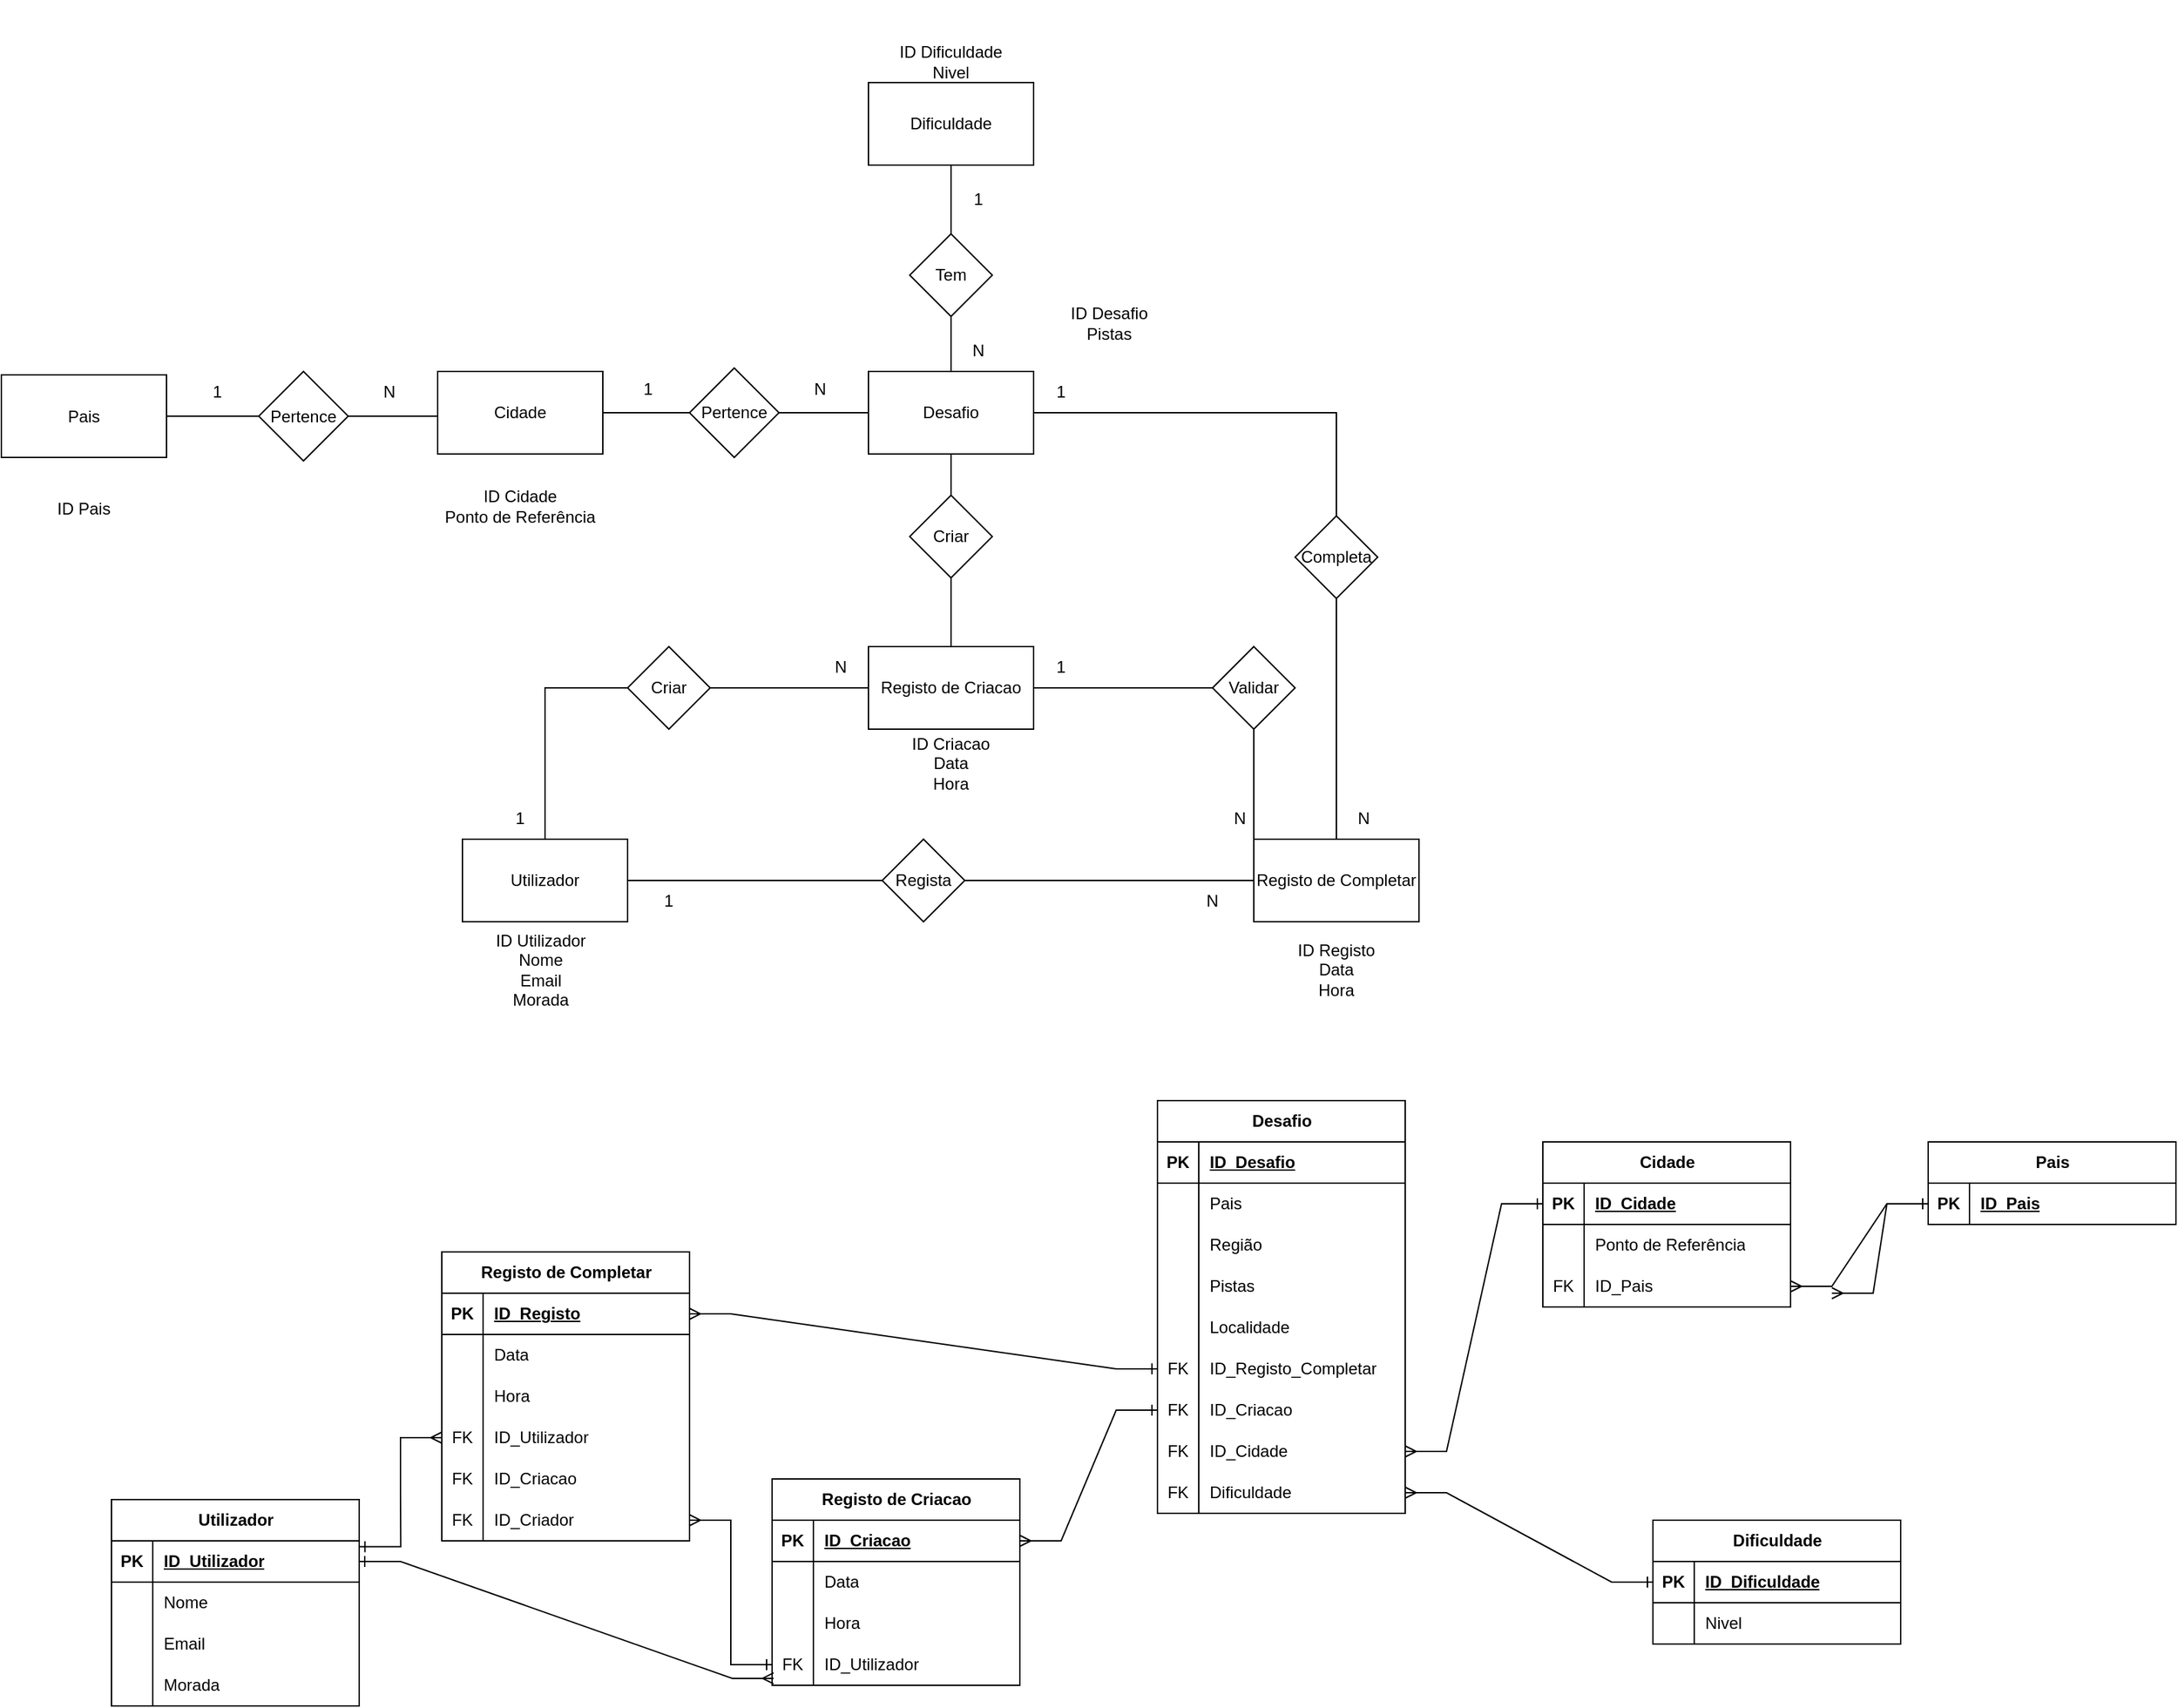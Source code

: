 <mxfile version="22.1.3" type="github">
  <diagram name="Página-1" id="L5ZO46KHVrm3tSjgSktz">
    <mxGraphModel dx="3088" dy="1951" grid="1" gridSize="10" guides="1" tooltips="1" connect="1" arrows="1" fold="1" page="1" pageScale="1" pageWidth="827" pageHeight="1169" math="0" shadow="0">
      <root>
        <mxCell id="0" />
        <mxCell id="1" parent="0" />
        <mxCell id="HCRtUqWp44zBIRTlCTxs-1" value="Registo de Completar" style="rounded=0;whiteSpace=wrap;html=1;" parent="1" vertex="1">
          <mxGeometry x="60" y="420" width="120" height="60" as="geometry" />
        </mxCell>
        <mxCell id="HCRtUqWp44zBIRTlCTxs-2" value="Utilizador" style="rounded=0;whiteSpace=wrap;html=1;" parent="1" vertex="1">
          <mxGeometry x="-515" y="420" width="120" height="60" as="geometry" />
        </mxCell>
        <mxCell id="HCRtUqWp44zBIRTlCTxs-3" value="Dificuldade" style="rounded=0;whiteSpace=wrap;html=1;" parent="1" vertex="1">
          <mxGeometry x="-220" y="-130" width="120" height="60" as="geometry" />
        </mxCell>
        <mxCell id="HCRtUqWp44zBIRTlCTxs-5" value="Desafio" style="rounded=0;whiteSpace=wrap;html=1;" parent="1" vertex="1">
          <mxGeometry x="-220" y="80" width="120" height="60" as="geometry" />
        </mxCell>
        <mxCell id="HCRtUqWp44zBIRTlCTxs-14" value="" style="endArrow=none;html=1;rounded=0;exitX=1;exitY=0.5;exitDx=0;exitDy=0;entryX=0;entryY=0.5;entryDx=0;entryDy=0;" parent="1" source="HCRtUqWp44zBIRTlCTxs-21" target="HCRtUqWp44zBIRTlCTxs-1" edge="1">
          <mxGeometry width="50" height="50" relative="1" as="geometry">
            <mxPoint x="-128.787" y="308.787" as="sourcePoint" />
            <mxPoint x="220" y="400" as="targetPoint" />
          </mxGeometry>
        </mxCell>
        <mxCell id="HCRtUqWp44zBIRTlCTxs-15" value="" style="endArrow=none;html=1;rounded=0;entryX=1;entryY=0.5;entryDx=0;entryDy=0;exitX=0;exitY=0.5;exitDx=0;exitDy=0;" parent="1" source="HCRtUqWp44zBIRTlCTxs-21" target="HCRtUqWp44zBIRTlCTxs-2" edge="1">
          <mxGeometry width="50" height="50" relative="1" as="geometry">
            <mxPoint x="-190" y="310" as="sourcePoint" />
            <mxPoint x="220" y="400" as="targetPoint" />
          </mxGeometry>
        </mxCell>
        <mxCell id="HCRtUqWp44zBIRTlCTxs-21" value="Regista" style="rhombus;whiteSpace=wrap;html=1;" parent="1" vertex="1">
          <mxGeometry x="-210" y="420" width="60" height="60" as="geometry" />
        </mxCell>
        <mxCell id="HCRtUqWp44zBIRTlCTxs-23" value="" style="endArrow=none;html=1;rounded=0;exitX=0.5;exitY=0;exitDx=0;exitDy=0;" parent="1" source="HCRtUqWp44zBIRTlCTxs-1" target="HCRtUqWp44zBIRTlCTxs-24" edge="1">
          <mxGeometry width="50" height="50" relative="1" as="geometry">
            <mxPoint x="-20" y="270" as="sourcePoint" />
            <mxPoint y="230" as="targetPoint" />
          </mxGeometry>
        </mxCell>
        <mxCell id="HCRtUqWp44zBIRTlCTxs-24" value="Completa" style="rhombus;whiteSpace=wrap;html=1;" parent="1" vertex="1">
          <mxGeometry x="90" y="185" width="60" height="60" as="geometry" />
        </mxCell>
        <mxCell id="HCRtUqWp44zBIRTlCTxs-25" value="" style="endArrow=none;html=1;rounded=0;entryX=0.5;entryY=0;entryDx=0;entryDy=0;exitX=1;exitY=0.5;exitDx=0;exitDy=0;" parent="1" source="HCRtUqWp44zBIRTlCTxs-5" target="HCRtUqWp44zBIRTlCTxs-24" edge="1">
          <mxGeometry width="50" height="50" relative="1" as="geometry">
            <mxPoint x="-170" y="450" as="sourcePoint" />
            <mxPoint x="-120" y="400" as="targetPoint" />
            <Array as="points">
              <mxPoint x="40" y="110" />
              <mxPoint x="120" y="110" />
              <mxPoint x="120" y="140" />
            </Array>
          </mxGeometry>
        </mxCell>
        <mxCell id="HCRtUqWp44zBIRTlCTxs-29" value="Tem" style="rhombus;whiteSpace=wrap;html=1;" parent="1" vertex="1">
          <mxGeometry x="-190" y="-20" width="60" height="60" as="geometry" />
        </mxCell>
        <mxCell id="HCRtUqWp44zBIRTlCTxs-30" value="" style="endArrow=none;html=1;rounded=0;exitX=0.5;exitY=1;exitDx=0;exitDy=0;entryX=0.5;entryY=0;entryDx=0;entryDy=0;" parent="1" source="HCRtUqWp44zBIRTlCTxs-3" target="HCRtUqWp44zBIRTlCTxs-29" edge="1">
          <mxGeometry width="50" height="50" relative="1" as="geometry">
            <mxPoint x="-170" y="200" as="sourcePoint" />
            <mxPoint x="-120" y="150" as="targetPoint" />
          </mxGeometry>
        </mxCell>
        <mxCell id="HCRtUqWp44zBIRTlCTxs-31" value="" style="endArrow=none;html=1;rounded=0;exitX=0.5;exitY=1;exitDx=0;exitDy=0;entryX=0.5;entryY=0;entryDx=0;entryDy=0;" parent="1" source="HCRtUqWp44zBIRTlCTxs-29" target="HCRtUqWp44zBIRTlCTxs-5" edge="1">
          <mxGeometry width="50" height="50" relative="1" as="geometry">
            <mxPoint x="-170" y="200" as="sourcePoint" />
            <mxPoint x="-120" y="150" as="targetPoint" />
          </mxGeometry>
        </mxCell>
        <mxCell id="HCRtUqWp44zBIRTlCTxs-34" value="N" style="text;html=1;strokeColor=none;fillColor=none;align=center;verticalAlign=middle;whiteSpace=wrap;rounded=0;" parent="1" vertex="1">
          <mxGeometry y="450" width="60" height="30" as="geometry" />
        </mxCell>
        <mxCell id="HCRtUqWp44zBIRTlCTxs-38" value="1" style="text;html=1;strokeColor=none;fillColor=none;align=center;verticalAlign=middle;whiteSpace=wrap;rounded=0;" parent="1" vertex="1">
          <mxGeometry x="-395" y="450" width="60" height="30" as="geometry" />
        </mxCell>
        <mxCell id="HCRtUqWp44zBIRTlCTxs-41" value="N" style="text;html=1;strokeColor=none;fillColor=none;align=center;verticalAlign=middle;whiteSpace=wrap;rounded=0;" parent="1" vertex="1">
          <mxGeometry x="-170" y="50" width="60" height="30" as="geometry" />
        </mxCell>
        <mxCell id="HCRtUqWp44zBIRTlCTxs-43" value="1" style="text;html=1;strokeColor=none;fillColor=none;align=center;verticalAlign=middle;whiteSpace=wrap;rounded=0;" parent="1" vertex="1">
          <mxGeometry x="-170" y="-60" width="60" height="30" as="geometry" />
        </mxCell>
        <mxCell id="HCRtUqWp44zBIRTlCTxs-44" value="ID Utilizador&lt;br&gt;Nome&lt;br&gt;Email&lt;br&gt;Morada&lt;br&gt;" style="text;html=1;strokeColor=none;fillColor=none;align=center;verticalAlign=middle;whiteSpace=wrap;rounded=0;" parent="1" vertex="1">
          <mxGeometry x="-503" y="475.5" width="90" height="79" as="geometry" />
        </mxCell>
        <mxCell id="HCRtUqWp44zBIRTlCTxs-46" value="ID Registo&lt;br&gt;Data&lt;br&gt;Hora" style="text;html=1;strokeColor=none;fillColor=none;align=center;verticalAlign=middle;whiteSpace=wrap;rounded=0;" parent="1" vertex="1">
          <mxGeometry x="65" y="480" width="110" height="70" as="geometry" />
        </mxCell>
        <mxCell id="HCRtUqWp44zBIRTlCTxs-47" value="ID Desafio&lt;br&gt;Pistas" style="text;html=1;strokeColor=none;fillColor=none;align=center;verticalAlign=middle;whiteSpace=wrap;rounded=0;" parent="1" vertex="1">
          <mxGeometry x="-100" y="10" width="110" height="70" as="geometry" />
        </mxCell>
        <mxCell id="HCRtUqWp44zBIRTlCTxs-48" value="ID Dificuldade&lt;br&gt;Nivel" style="text;html=1;strokeColor=none;fillColor=none;align=center;verticalAlign=middle;whiteSpace=wrap;rounded=0;" parent="1" vertex="1">
          <mxGeometry x="-220" y="-190" width="120" height="90" as="geometry" />
        </mxCell>
        <mxCell id="HCRtUqWp44zBIRTlCTxs-140" value="Registo de Completar" style="shape=table;startSize=30;container=1;collapsible=1;childLayout=tableLayout;fixedRows=1;rowLines=0;fontStyle=1;align=center;resizeLast=1;html=1;" parent="1" vertex="1">
          <mxGeometry x="-530" y="720" width="180" height="210" as="geometry" />
        </mxCell>
        <mxCell id="HCRtUqWp44zBIRTlCTxs-141" value="" style="shape=tableRow;horizontal=0;startSize=0;swimlaneHead=0;swimlaneBody=0;fillColor=none;collapsible=0;dropTarget=0;points=[[0,0.5],[1,0.5]];portConstraint=eastwest;top=0;left=0;right=0;bottom=1;" parent="HCRtUqWp44zBIRTlCTxs-140" vertex="1">
          <mxGeometry y="30" width="180" height="30" as="geometry" />
        </mxCell>
        <mxCell id="HCRtUqWp44zBIRTlCTxs-142" value="PK" style="shape=partialRectangle;connectable=0;fillColor=none;top=0;left=0;bottom=0;right=0;fontStyle=1;overflow=hidden;whiteSpace=wrap;html=1;" parent="HCRtUqWp44zBIRTlCTxs-141" vertex="1">
          <mxGeometry width="30" height="30" as="geometry">
            <mxRectangle width="30" height="30" as="alternateBounds" />
          </mxGeometry>
        </mxCell>
        <mxCell id="HCRtUqWp44zBIRTlCTxs-143" value="ID_Registo" style="shape=partialRectangle;connectable=0;fillColor=none;top=0;left=0;bottom=0;right=0;align=left;spacingLeft=6;fontStyle=5;overflow=hidden;whiteSpace=wrap;html=1;" parent="HCRtUqWp44zBIRTlCTxs-141" vertex="1">
          <mxGeometry x="30" width="150" height="30" as="geometry">
            <mxRectangle width="150" height="30" as="alternateBounds" />
          </mxGeometry>
        </mxCell>
        <mxCell id="HCRtUqWp44zBIRTlCTxs-144" value="" style="shape=tableRow;horizontal=0;startSize=0;swimlaneHead=0;swimlaneBody=0;fillColor=none;collapsible=0;dropTarget=0;points=[[0,0.5],[1,0.5]];portConstraint=eastwest;top=0;left=0;right=0;bottom=0;" parent="HCRtUqWp44zBIRTlCTxs-140" vertex="1">
          <mxGeometry y="60" width="180" height="30" as="geometry" />
        </mxCell>
        <mxCell id="HCRtUqWp44zBIRTlCTxs-145" value="" style="shape=partialRectangle;connectable=0;fillColor=none;top=0;left=0;bottom=0;right=0;editable=1;overflow=hidden;whiteSpace=wrap;html=1;" parent="HCRtUqWp44zBIRTlCTxs-144" vertex="1">
          <mxGeometry width="30" height="30" as="geometry">
            <mxRectangle width="30" height="30" as="alternateBounds" />
          </mxGeometry>
        </mxCell>
        <mxCell id="HCRtUqWp44zBIRTlCTxs-146" value="Data" style="shape=partialRectangle;connectable=0;fillColor=none;top=0;left=0;bottom=0;right=0;align=left;spacingLeft=6;overflow=hidden;whiteSpace=wrap;html=1;" parent="HCRtUqWp44zBIRTlCTxs-144" vertex="1">
          <mxGeometry x="30" width="150" height="30" as="geometry">
            <mxRectangle width="150" height="30" as="alternateBounds" />
          </mxGeometry>
        </mxCell>
        <mxCell id="HCRtUqWp44zBIRTlCTxs-147" value="" style="shape=tableRow;horizontal=0;startSize=0;swimlaneHead=0;swimlaneBody=0;fillColor=none;collapsible=0;dropTarget=0;points=[[0,0.5],[1,0.5]];portConstraint=eastwest;top=0;left=0;right=0;bottom=0;" parent="HCRtUqWp44zBIRTlCTxs-140" vertex="1">
          <mxGeometry y="90" width="180" height="30" as="geometry" />
        </mxCell>
        <mxCell id="HCRtUqWp44zBIRTlCTxs-148" value="" style="shape=partialRectangle;connectable=0;fillColor=none;top=0;left=0;bottom=0;right=0;editable=1;overflow=hidden;whiteSpace=wrap;html=1;" parent="HCRtUqWp44zBIRTlCTxs-147" vertex="1">
          <mxGeometry width="30" height="30" as="geometry">
            <mxRectangle width="30" height="30" as="alternateBounds" />
          </mxGeometry>
        </mxCell>
        <mxCell id="HCRtUqWp44zBIRTlCTxs-149" value="Hora" style="shape=partialRectangle;connectable=0;fillColor=none;top=0;left=0;bottom=0;right=0;align=left;spacingLeft=6;overflow=hidden;whiteSpace=wrap;html=1;" parent="HCRtUqWp44zBIRTlCTxs-147" vertex="1">
          <mxGeometry x="30" width="150" height="30" as="geometry">
            <mxRectangle width="150" height="30" as="alternateBounds" />
          </mxGeometry>
        </mxCell>
        <mxCell id="HCRtUqWp44zBIRTlCTxs-150" value="" style="shape=tableRow;horizontal=0;startSize=0;swimlaneHead=0;swimlaneBody=0;fillColor=none;collapsible=0;dropTarget=0;points=[[0,0.5],[1,0.5]];portConstraint=eastwest;top=0;left=0;right=0;bottom=0;" parent="HCRtUqWp44zBIRTlCTxs-140" vertex="1">
          <mxGeometry y="120" width="180" height="30" as="geometry" />
        </mxCell>
        <mxCell id="HCRtUqWp44zBIRTlCTxs-151" value="FK" style="shape=partialRectangle;connectable=0;fillColor=none;top=0;left=0;bottom=0;right=0;editable=1;overflow=hidden;whiteSpace=wrap;html=1;" parent="HCRtUqWp44zBIRTlCTxs-150" vertex="1">
          <mxGeometry width="30" height="30" as="geometry">
            <mxRectangle width="30" height="30" as="alternateBounds" />
          </mxGeometry>
        </mxCell>
        <mxCell id="HCRtUqWp44zBIRTlCTxs-152" value="ID_Utilizador" style="shape=partialRectangle;connectable=0;fillColor=none;top=0;left=0;bottom=0;right=0;align=left;spacingLeft=6;overflow=hidden;whiteSpace=wrap;html=1;" parent="HCRtUqWp44zBIRTlCTxs-150" vertex="1">
          <mxGeometry x="30" width="150" height="30" as="geometry">
            <mxRectangle width="150" height="30" as="alternateBounds" />
          </mxGeometry>
        </mxCell>
        <mxCell id="HCRtUqWp44zBIRTlCTxs-153" style="shape=tableRow;horizontal=0;startSize=0;swimlaneHead=0;swimlaneBody=0;fillColor=none;collapsible=0;dropTarget=0;points=[[0,0.5],[1,0.5]];portConstraint=eastwest;top=0;left=0;right=0;bottom=0;" parent="HCRtUqWp44zBIRTlCTxs-140" vertex="1">
          <mxGeometry y="150" width="180" height="30" as="geometry" />
        </mxCell>
        <mxCell id="HCRtUqWp44zBIRTlCTxs-154" value="FK" style="shape=partialRectangle;connectable=0;fillColor=none;top=0;left=0;bottom=0;right=0;editable=1;overflow=hidden;whiteSpace=wrap;html=1;" parent="HCRtUqWp44zBIRTlCTxs-153" vertex="1">
          <mxGeometry width="30" height="30" as="geometry">
            <mxRectangle width="30" height="30" as="alternateBounds" />
          </mxGeometry>
        </mxCell>
        <mxCell id="HCRtUqWp44zBIRTlCTxs-155" value="ID_Criacao" style="shape=partialRectangle;connectable=0;fillColor=none;top=0;left=0;bottom=0;right=0;align=left;spacingLeft=6;overflow=hidden;whiteSpace=wrap;html=1;" parent="HCRtUqWp44zBIRTlCTxs-153" vertex="1">
          <mxGeometry x="30" width="150" height="30" as="geometry">
            <mxRectangle width="150" height="30" as="alternateBounds" />
          </mxGeometry>
        </mxCell>
        <mxCell id="HCRtUqWp44zBIRTlCTxs-220" style="shape=tableRow;horizontal=0;startSize=0;swimlaneHead=0;swimlaneBody=0;fillColor=none;collapsible=0;dropTarget=0;points=[[0,0.5],[1,0.5]];portConstraint=eastwest;top=0;left=0;right=0;bottom=0;" parent="HCRtUqWp44zBIRTlCTxs-140" vertex="1">
          <mxGeometry y="180" width="180" height="30" as="geometry" />
        </mxCell>
        <mxCell id="HCRtUqWp44zBIRTlCTxs-221" value="FK" style="shape=partialRectangle;connectable=0;fillColor=none;top=0;left=0;bottom=0;right=0;editable=1;overflow=hidden;whiteSpace=wrap;html=1;" parent="HCRtUqWp44zBIRTlCTxs-220" vertex="1">
          <mxGeometry width="30" height="30" as="geometry">
            <mxRectangle width="30" height="30" as="alternateBounds" />
          </mxGeometry>
        </mxCell>
        <mxCell id="HCRtUqWp44zBIRTlCTxs-222" value="ID_Criador" style="shape=partialRectangle;connectable=0;fillColor=none;top=0;left=0;bottom=0;right=0;align=left;spacingLeft=6;overflow=hidden;whiteSpace=wrap;html=1;" parent="HCRtUqWp44zBIRTlCTxs-220" vertex="1">
          <mxGeometry x="30" width="150" height="30" as="geometry">
            <mxRectangle width="150" height="30" as="alternateBounds" />
          </mxGeometry>
        </mxCell>
        <mxCell id="HCRtUqWp44zBIRTlCTxs-156" value="Dificuldade" style="shape=table;startSize=30;container=1;collapsible=1;childLayout=tableLayout;fixedRows=1;rowLines=0;fontStyle=1;align=center;resizeLast=1;html=1;" parent="1" vertex="1">
          <mxGeometry x="350" y="915" width="180" height="90" as="geometry" />
        </mxCell>
        <mxCell id="HCRtUqWp44zBIRTlCTxs-157" value="" style="shape=tableRow;horizontal=0;startSize=0;swimlaneHead=0;swimlaneBody=0;fillColor=none;collapsible=0;dropTarget=0;points=[[0,0.5],[1,0.5]];portConstraint=eastwest;top=0;left=0;right=0;bottom=1;" parent="HCRtUqWp44zBIRTlCTxs-156" vertex="1">
          <mxGeometry y="30" width="180" height="30" as="geometry" />
        </mxCell>
        <mxCell id="HCRtUqWp44zBIRTlCTxs-158" value="PK" style="shape=partialRectangle;connectable=0;fillColor=none;top=0;left=0;bottom=0;right=0;fontStyle=1;overflow=hidden;whiteSpace=wrap;html=1;" parent="HCRtUqWp44zBIRTlCTxs-157" vertex="1">
          <mxGeometry width="30" height="30" as="geometry">
            <mxRectangle width="30" height="30" as="alternateBounds" />
          </mxGeometry>
        </mxCell>
        <mxCell id="HCRtUqWp44zBIRTlCTxs-159" value="ID_Dificuldade" style="shape=partialRectangle;connectable=0;fillColor=none;top=0;left=0;bottom=0;right=0;align=left;spacingLeft=6;fontStyle=5;overflow=hidden;whiteSpace=wrap;html=1;" parent="HCRtUqWp44zBIRTlCTxs-157" vertex="1">
          <mxGeometry x="30" width="150" height="30" as="geometry">
            <mxRectangle width="150" height="30" as="alternateBounds" />
          </mxGeometry>
        </mxCell>
        <mxCell id="HCRtUqWp44zBIRTlCTxs-160" value="" style="shape=tableRow;horizontal=0;startSize=0;swimlaneHead=0;swimlaneBody=0;fillColor=none;collapsible=0;dropTarget=0;points=[[0,0.5],[1,0.5]];portConstraint=eastwest;top=0;left=0;right=0;bottom=0;" parent="HCRtUqWp44zBIRTlCTxs-156" vertex="1">
          <mxGeometry y="60" width="180" height="30" as="geometry" />
        </mxCell>
        <mxCell id="HCRtUqWp44zBIRTlCTxs-161" value="" style="shape=partialRectangle;connectable=0;fillColor=none;top=0;left=0;bottom=0;right=0;editable=1;overflow=hidden;whiteSpace=wrap;html=1;" parent="HCRtUqWp44zBIRTlCTxs-160" vertex="1">
          <mxGeometry width="30" height="30" as="geometry">
            <mxRectangle width="30" height="30" as="alternateBounds" />
          </mxGeometry>
        </mxCell>
        <mxCell id="HCRtUqWp44zBIRTlCTxs-162" value="Nivel" style="shape=partialRectangle;connectable=0;fillColor=none;top=0;left=0;bottom=0;right=0;align=left;spacingLeft=6;overflow=hidden;whiteSpace=wrap;html=1;" parent="HCRtUqWp44zBIRTlCTxs-160" vertex="1">
          <mxGeometry x="30" width="150" height="30" as="geometry">
            <mxRectangle width="150" height="30" as="alternateBounds" />
          </mxGeometry>
        </mxCell>
        <mxCell id="HCRtUqWp44zBIRTlCTxs-163" value="Utilizador" style="shape=table;startSize=30;container=1;collapsible=1;childLayout=tableLayout;fixedRows=1;rowLines=0;fontStyle=1;align=center;resizeLast=1;html=1;" parent="1" vertex="1">
          <mxGeometry x="-770" y="900" width="180" height="150" as="geometry" />
        </mxCell>
        <mxCell id="HCRtUqWp44zBIRTlCTxs-164" value="" style="shape=tableRow;horizontal=0;startSize=0;swimlaneHead=0;swimlaneBody=0;fillColor=none;collapsible=0;dropTarget=0;points=[[0,0.5],[1,0.5]];portConstraint=eastwest;top=0;left=0;right=0;bottom=1;" parent="HCRtUqWp44zBIRTlCTxs-163" vertex="1">
          <mxGeometry y="30" width="180" height="30" as="geometry" />
        </mxCell>
        <mxCell id="HCRtUqWp44zBIRTlCTxs-165" value="PK" style="shape=partialRectangle;connectable=0;fillColor=none;top=0;left=0;bottom=0;right=0;fontStyle=1;overflow=hidden;whiteSpace=wrap;html=1;" parent="HCRtUqWp44zBIRTlCTxs-164" vertex="1">
          <mxGeometry width="30" height="30" as="geometry">
            <mxRectangle width="30" height="30" as="alternateBounds" />
          </mxGeometry>
        </mxCell>
        <mxCell id="HCRtUqWp44zBIRTlCTxs-166" value="ID_Utilizador" style="shape=partialRectangle;connectable=0;fillColor=none;top=0;left=0;bottom=0;right=0;align=left;spacingLeft=6;fontStyle=5;overflow=hidden;whiteSpace=wrap;html=1;" parent="HCRtUqWp44zBIRTlCTxs-164" vertex="1">
          <mxGeometry x="30" width="150" height="30" as="geometry">
            <mxRectangle width="150" height="30" as="alternateBounds" />
          </mxGeometry>
        </mxCell>
        <mxCell id="HCRtUqWp44zBIRTlCTxs-167" value="" style="shape=tableRow;horizontal=0;startSize=0;swimlaneHead=0;swimlaneBody=0;fillColor=none;collapsible=0;dropTarget=0;points=[[0,0.5],[1,0.5]];portConstraint=eastwest;top=0;left=0;right=0;bottom=0;" parent="HCRtUqWp44zBIRTlCTxs-163" vertex="1">
          <mxGeometry y="60" width="180" height="30" as="geometry" />
        </mxCell>
        <mxCell id="HCRtUqWp44zBIRTlCTxs-168" value="" style="shape=partialRectangle;connectable=0;fillColor=none;top=0;left=0;bottom=0;right=0;editable=1;overflow=hidden;whiteSpace=wrap;html=1;" parent="HCRtUqWp44zBIRTlCTxs-167" vertex="1">
          <mxGeometry width="30" height="30" as="geometry">
            <mxRectangle width="30" height="30" as="alternateBounds" />
          </mxGeometry>
        </mxCell>
        <mxCell id="HCRtUqWp44zBIRTlCTxs-169" value="Nome" style="shape=partialRectangle;connectable=0;fillColor=none;top=0;left=0;bottom=0;right=0;align=left;spacingLeft=6;overflow=hidden;whiteSpace=wrap;html=1;" parent="HCRtUqWp44zBIRTlCTxs-167" vertex="1">
          <mxGeometry x="30" width="150" height="30" as="geometry">
            <mxRectangle width="150" height="30" as="alternateBounds" />
          </mxGeometry>
        </mxCell>
        <mxCell id="HCRtUqWp44zBIRTlCTxs-170" value="" style="shape=tableRow;horizontal=0;startSize=0;swimlaneHead=0;swimlaneBody=0;fillColor=none;collapsible=0;dropTarget=0;points=[[0,0.5],[1,0.5]];portConstraint=eastwest;top=0;left=0;right=0;bottom=0;" parent="HCRtUqWp44zBIRTlCTxs-163" vertex="1">
          <mxGeometry y="90" width="180" height="30" as="geometry" />
        </mxCell>
        <mxCell id="HCRtUqWp44zBIRTlCTxs-171" value="" style="shape=partialRectangle;connectable=0;fillColor=none;top=0;left=0;bottom=0;right=0;editable=1;overflow=hidden;whiteSpace=wrap;html=1;" parent="HCRtUqWp44zBIRTlCTxs-170" vertex="1">
          <mxGeometry width="30" height="30" as="geometry">
            <mxRectangle width="30" height="30" as="alternateBounds" />
          </mxGeometry>
        </mxCell>
        <mxCell id="HCRtUqWp44zBIRTlCTxs-172" value="Email" style="shape=partialRectangle;connectable=0;fillColor=none;top=0;left=0;bottom=0;right=0;align=left;spacingLeft=6;overflow=hidden;whiteSpace=wrap;html=1;" parent="HCRtUqWp44zBIRTlCTxs-170" vertex="1">
          <mxGeometry x="30" width="150" height="30" as="geometry">
            <mxRectangle width="150" height="30" as="alternateBounds" />
          </mxGeometry>
        </mxCell>
        <mxCell id="HCRtUqWp44zBIRTlCTxs-173" value="" style="shape=tableRow;horizontal=0;startSize=0;swimlaneHead=0;swimlaneBody=0;fillColor=none;collapsible=0;dropTarget=0;points=[[0,0.5],[1,0.5]];portConstraint=eastwest;top=0;left=0;right=0;bottom=0;" parent="HCRtUqWp44zBIRTlCTxs-163" vertex="1">
          <mxGeometry y="120" width="180" height="30" as="geometry" />
        </mxCell>
        <mxCell id="HCRtUqWp44zBIRTlCTxs-174" value="" style="shape=partialRectangle;connectable=0;fillColor=none;top=0;left=0;bottom=0;right=0;editable=1;overflow=hidden;whiteSpace=wrap;html=1;" parent="HCRtUqWp44zBIRTlCTxs-173" vertex="1">
          <mxGeometry width="30" height="30" as="geometry">
            <mxRectangle width="30" height="30" as="alternateBounds" />
          </mxGeometry>
        </mxCell>
        <mxCell id="HCRtUqWp44zBIRTlCTxs-175" value="Morada" style="shape=partialRectangle;connectable=0;fillColor=none;top=0;left=0;bottom=0;right=0;align=left;spacingLeft=6;overflow=hidden;whiteSpace=wrap;html=1;" parent="HCRtUqWp44zBIRTlCTxs-173" vertex="1">
          <mxGeometry x="30" width="150" height="30" as="geometry">
            <mxRectangle width="150" height="30" as="alternateBounds" />
          </mxGeometry>
        </mxCell>
        <mxCell id="HCRtUqWp44zBIRTlCTxs-198" value="" style="edgeStyle=entityRelationEdgeStyle;fontSize=12;html=1;endArrow=ERone;endFill=0;rounded=0;startArrow=ERmany;startFill=0;exitX=0;exitY=0.5;exitDx=0;exitDy=0;entryX=1.001;entryY=0.143;entryDx=0;entryDy=0;entryPerimeter=0;" parent="1" source="HCRtUqWp44zBIRTlCTxs-150" target="HCRtUqWp44zBIRTlCTxs-164" edge="1">
          <mxGeometry width="100" height="100" relative="1" as="geometry">
            <mxPoint x="-320" y="1330" as="sourcePoint" />
            <mxPoint x="-780" y="885" as="targetPoint" />
            <Array as="points">
              <mxPoint x="-400" y="980" />
              <mxPoint x="-810" y="920" />
            </Array>
          </mxGeometry>
        </mxCell>
        <mxCell id="HCRtUqWp44zBIRTlCTxs-199" value="" style="edgeStyle=entityRelationEdgeStyle;fontSize=12;html=1;endArrow=ERone;endFill=0;rounded=0;startArrow=ERmany;startFill=0;entryX=1;entryY=0.5;entryDx=0;entryDy=0;exitX=0.006;exitY=0.833;exitDx=0;exitDy=0;exitPerimeter=0;" parent="1" source="HCRtUqWp44zBIRTlCTxs-212" target="HCRtUqWp44zBIRTlCTxs-164" edge="1">
          <mxGeometry width="100" height="100" relative="1" as="geometry">
            <mxPoint x="470" y="790" as="sourcePoint" />
            <mxPoint x="240" y="910" as="targetPoint" />
            <Array as="points">
              <mxPoint x="480" y="750" />
            </Array>
          </mxGeometry>
        </mxCell>
        <mxCell id="HCRtUqWp44zBIRTlCTxs-200" value="" style="edgeStyle=entityRelationEdgeStyle;fontSize=12;html=1;endArrow=ERone;endFill=0;rounded=0;startArrow=ERmany;startFill=0;entryX=0;entryY=0.5;entryDx=0;entryDy=0;exitX=1;exitY=0.5;exitDx=0;exitDy=0;" parent="1" source="_PgMADOZMJBBEZowWUPf-49" target="HCRtUqWp44zBIRTlCTxs-157" edge="1">
          <mxGeometry width="100" height="100" relative="1" as="geometry">
            <mxPoint x="150" y="1260" as="sourcePoint" />
            <mxPoint x="400" y="1120" as="targetPoint" />
            <Array as="points">
              <mxPoint x="-10" y="1115" />
            </Array>
          </mxGeometry>
        </mxCell>
        <mxCell id="HCRtUqWp44zBIRTlCTxs-201" value="" style="edgeStyle=entityRelationEdgeStyle;fontSize=12;html=1;endArrow=ERone;endFill=0;startArrow=ERmany;startFill=0;entryX=0;entryY=0.5;entryDx=0;entryDy=0;exitX=1;exitY=0.5;exitDx=0;exitDy=0;strokeColor=default;rounded=0;" parent="1" source="HCRtUqWp44zBIRTlCTxs-220" target="HCRtUqWp44zBIRTlCTxs-212" edge="1">
          <mxGeometry width="100" height="100" relative="1" as="geometry">
            <mxPoint x="-170" y="1270" as="sourcePoint" />
            <mxPoint x="50" y="1330" as="targetPoint" />
            <Array as="points">
              <mxPoint x="-240" y="1190" />
              <mxPoint x="-120" y="1070" />
              <mxPoint x="-260" y="1090" />
              <mxPoint x="-180" y="1120" />
              <mxPoint x="-180" y="1090" />
              <mxPoint x="-190" y="1020" />
              <mxPoint x="-120" y="1070" />
              <mxPoint x="-110" y="1080" />
              <mxPoint x="-90" y="1080" />
              <mxPoint x="-110" y="960" />
              <mxPoint x="-70" y="990" />
              <mxPoint x="-210" y="1050" />
            </Array>
          </mxGeometry>
        </mxCell>
        <mxCell id="HCRtUqWp44zBIRTlCTxs-202" value="Registo de Criacao" style="shape=table;startSize=30;container=1;collapsible=1;childLayout=tableLayout;fixedRows=1;rowLines=0;fontStyle=1;align=center;resizeLast=1;html=1;" parent="1" vertex="1">
          <mxGeometry x="-290" y="885" width="180" height="150" as="geometry" />
        </mxCell>
        <mxCell id="HCRtUqWp44zBIRTlCTxs-203" value="" style="shape=tableRow;horizontal=0;startSize=0;swimlaneHead=0;swimlaneBody=0;fillColor=none;collapsible=0;dropTarget=0;points=[[0,0.5],[1,0.5]];portConstraint=eastwest;top=0;left=0;right=0;bottom=1;" parent="HCRtUqWp44zBIRTlCTxs-202" vertex="1">
          <mxGeometry y="30" width="180" height="30" as="geometry" />
        </mxCell>
        <mxCell id="HCRtUqWp44zBIRTlCTxs-204" value="PK" style="shape=partialRectangle;connectable=0;fillColor=none;top=0;left=0;bottom=0;right=0;fontStyle=1;overflow=hidden;whiteSpace=wrap;html=1;" parent="HCRtUqWp44zBIRTlCTxs-203" vertex="1">
          <mxGeometry width="30" height="30" as="geometry">
            <mxRectangle width="30" height="30" as="alternateBounds" />
          </mxGeometry>
        </mxCell>
        <mxCell id="HCRtUqWp44zBIRTlCTxs-205" value="ID_Criacao" style="shape=partialRectangle;connectable=0;fillColor=none;top=0;left=0;bottom=0;right=0;align=left;spacingLeft=6;fontStyle=5;overflow=hidden;whiteSpace=wrap;html=1;" parent="HCRtUqWp44zBIRTlCTxs-203" vertex="1">
          <mxGeometry x="30" width="150" height="30" as="geometry">
            <mxRectangle width="150" height="30" as="alternateBounds" />
          </mxGeometry>
        </mxCell>
        <mxCell id="HCRtUqWp44zBIRTlCTxs-206" value="" style="shape=tableRow;horizontal=0;startSize=0;swimlaneHead=0;swimlaneBody=0;fillColor=none;collapsible=0;dropTarget=0;points=[[0,0.5],[1,0.5]];portConstraint=eastwest;top=0;left=0;right=0;bottom=0;" parent="HCRtUqWp44zBIRTlCTxs-202" vertex="1">
          <mxGeometry y="60" width="180" height="30" as="geometry" />
        </mxCell>
        <mxCell id="HCRtUqWp44zBIRTlCTxs-207" value="" style="shape=partialRectangle;connectable=0;fillColor=none;top=0;left=0;bottom=0;right=0;editable=1;overflow=hidden;whiteSpace=wrap;html=1;" parent="HCRtUqWp44zBIRTlCTxs-206" vertex="1">
          <mxGeometry width="30" height="30" as="geometry">
            <mxRectangle width="30" height="30" as="alternateBounds" />
          </mxGeometry>
        </mxCell>
        <mxCell id="HCRtUqWp44zBIRTlCTxs-208" value="Data" style="shape=partialRectangle;connectable=0;fillColor=none;top=0;left=0;bottom=0;right=0;align=left;spacingLeft=6;overflow=hidden;whiteSpace=wrap;html=1;" parent="HCRtUqWp44zBIRTlCTxs-206" vertex="1">
          <mxGeometry x="30" width="150" height="30" as="geometry">
            <mxRectangle width="150" height="30" as="alternateBounds" />
          </mxGeometry>
        </mxCell>
        <mxCell id="HCRtUqWp44zBIRTlCTxs-209" value="" style="shape=tableRow;horizontal=0;startSize=0;swimlaneHead=0;swimlaneBody=0;fillColor=none;collapsible=0;dropTarget=0;points=[[0,0.5],[1,0.5]];portConstraint=eastwest;top=0;left=0;right=0;bottom=0;" parent="HCRtUqWp44zBIRTlCTxs-202" vertex="1">
          <mxGeometry y="90" width="180" height="30" as="geometry" />
        </mxCell>
        <mxCell id="HCRtUqWp44zBIRTlCTxs-210" value="" style="shape=partialRectangle;connectable=0;fillColor=none;top=0;left=0;bottom=0;right=0;editable=1;overflow=hidden;whiteSpace=wrap;html=1;" parent="HCRtUqWp44zBIRTlCTxs-209" vertex="1">
          <mxGeometry width="30" height="30" as="geometry">
            <mxRectangle width="30" height="30" as="alternateBounds" />
          </mxGeometry>
        </mxCell>
        <mxCell id="HCRtUqWp44zBIRTlCTxs-211" value="Hora" style="shape=partialRectangle;connectable=0;fillColor=none;top=0;left=0;bottom=0;right=0;align=left;spacingLeft=6;overflow=hidden;whiteSpace=wrap;html=1;" parent="HCRtUqWp44zBIRTlCTxs-209" vertex="1">
          <mxGeometry x="30" width="150" height="30" as="geometry">
            <mxRectangle width="150" height="30" as="alternateBounds" />
          </mxGeometry>
        </mxCell>
        <mxCell id="HCRtUqWp44zBIRTlCTxs-212" value="" style="shape=tableRow;horizontal=0;startSize=0;swimlaneHead=0;swimlaneBody=0;fillColor=none;collapsible=0;dropTarget=0;points=[[0,0.5],[1,0.5]];portConstraint=eastwest;top=0;left=0;right=0;bottom=0;" parent="HCRtUqWp44zBIRTlCTxs-202" vertex="1">
          <mxGeometry y="120" width="180" height="30" as="geometry" />
        </mxCell>
        <mxCell id="HCRtUqWp44zBIRTlCTxs-213" value="FK" style="shape=partialRectangle;connectable=0;fillColor=none;top=0;left=0;bottom=0;right=0;editable=1;overflow=hidden;whiteSpace=wrap;html=1;" parent="HCRtUqWp44zBIRTlCTxs-212" vertex="1">
          <mxGeometry width="30" height="30" as="geometry">
            <mxRectangle width="30" height="30" as="alternateBounds" />
          </mxGeometry>
        </mxCell>
        <mxCell id="HCRtUqWp44zBIRTlCTxs-214" value="ID_Utilizador" style="shape=partialRectangle;connectable=0;fillColor=none;top=0;left=0;bottom=0;right=0;align=left;spacingLeft=6;overflow=hidden;whiteSpace=wrap;html=1;" parent="HCRtUqWp44zBIRTlCTxs-212" vertex="1">
          <mxGeometry x="30" width="150" height="30" as="geometry">
            <mxRectangle width="150" height="30" as="alternateBounds" />
          </mxGeometry>
        </mxCell>
        <mxCell id="HCRtUqWp44zBIRTlCTxs-218" value="" style="edgeStyle=entityRelationEdgeStyle;fontSize=12;html=1;endArrow=ERone;endFill=0;rounded=0;startArrow=ERmany;startFill=0;entryX=0;entryY=0.5;entryDx=0;entryDy=0;exitX=1;exitY=0.5;exitDx=0;exitDy=0;" parent="1" source="HCRtUqWp44zBIRTlCTxs-141" target="HCRtUqWp44zBIRTlCTxs-192" edge="1">
          <mxGeometry width="100" height="100" relative="1" as="geometry">
            <mxPoint x="180" y="875" as="sourcePoint" />
            <mxPoint x="360" y="970" as="targetPoint" />
            <Array as="points">
              <mxPoint y="1125" />
            </Array>
          </mxGeometry>
        </mxCell>
        <mxCell id="HCRtUqWp44zBIRTlCTxs-219" value="" style="edgeStyle=entityRelationEdgeStyle;fontSize=12;html=1;endArrow=ERone;endFill=0;rounded=0;startArrow=ERmany;startFill=0;entryX=0;entryY=0.5;entryDx=0;entryDy=0;exitX=1;exitY=0.5;exitDx=0;exitDy=0;" parent="1" source="HCRtUqWp44zBIRTlCTxs-203" target="HCRtUqWp44zBIRTlCTxs-195" edge="1">
          <mxGeometry width="100" height="100" relative="1" as="geometry">
            <mxPoint x="-80" y="995" as="sourcePoint" />
            <mxPoint x="260" y="1035" as="targetPoint" />
            <Array as="points">
              <mxPoint x="270" y="1355" />
            </Array>
          </mxGeometry>
        </mxCell>
        <mxCell id="HCRtUqWp44zBIRTlCTxs-223" value="Registo de Criacao" style="rounded=0;whiteSpace=wrap;html=1;" parent="1" vertex="1">
          <mxGeometry x="-220" y="280" width="120" height="60" as="geometry" />
        </mxCell>
        <mxCell id="HCRtUqWp44zBIRTlCTxs-229" value="" style="endArrow=none;html=1;rounded=0;exitX=0;exitY=0.5;exitDx=0;exitDy=0;entryX=1;entryY=0.5;entryDx=0;entryDy=0;" parent="1" source="HCRtUqWp44zBIRTlCTxs-223" target="HCRtUqWp44zBIRTlCTxs-234" edge="1">
          <mxGeometry width="50" height="50" relative="1" as="geometry">
            <mxPoint x="-260.5" y="389" as="sourcePoint" />
            <mxPoint x="-260.5" y="504" as="targetPoint" />
          </mxGeometry>
        </mxCell>
        <mxCell id="HCRtUqWp44zBIRTlCTxs-230" value="" style="endArrow=none;html=1;rounded=0;exitX=0.5;exitY=1;exitDx=0;exitDy=0;entryX=0.5;entryY=0;entryDx=0;entryDy=0;" parent="1" source="HCRtUqWp44zBIRTlCTxs-231" target="HCRtUqWp44zBIRTlCTxs-223" edge="1">
          <mxGeometry width="50" height="50" relative="1" as="geometry">
            <mxPoint x="-291" y="265" as="sourcePoint" />
            <mxPoint x="-291" y="380" as="targetPoint" />
            <Array as="points" />
          </mxGeometry>
        </mxCell>
        <mxCell id="HCRtUqWp44zBIRTlCTxs-231" value="Criar" style="rhombus;whiteSpace=wrap;html=1;" parent="1" vertex="1">
          <mxGeometry x="-190" y="170" width="60" height="60" as="geometry" />
        </mxCell>
        <mxCell id="HCRtUqWp44zBIRTlCTxs-232" value="" style="endArrow=none;html=1;rounded=0;exitX=0.5;exitY=0;exitDx=0;exitDy=0;entryX=0.5;entryY=1;entryDx=0;entryDy=0;" parent="1" source="HCRtUqWp44zBIRTlCTxs-231" target="HCRtUqWp44zBIRTlCTxs-5" edge="1">
          <mxGeometry width="50" height="50" relative="1" as="geometry">
            <mxPoint x="-260" y="260" as="sourcePoint" />
            <mxPoint x="-220" y="140" as="targetPoint" />
            <Array as="points" />
          </mxGeometry>
        </mxCell>
        <mxCell id="HCRtUqWp44zBIRTlCTxs-234" value="Criar" style="rhombus;whiteSpace=wrap;html=1;rotation=0;" parent="1" vertex="1">
          <mxGeometry x="-395" y="280" width="60" height="60" as="geometry" />
        </mxCell>
        <mxCell id="HCRtUqWp44zBIRTlCTxs-235" value="" style="endArrow=none;html=1;rounded=0;exitX=0;exitY=0.5;exitDx=0;exitDy=0;entryX=0.5;entryY=0;entryDx=0;entryDy=0;" parent="1" source="HCRtUqWp44zBIRTlCTxs-234" target="HCRtUqWp44zBIRTlCTxs-2" edge="1">
          <mxGeometry width="50" height="50" relative="1" as="geometry">
            <mxPoint x="-205" y="320" as="sourcePoint" />
            <mxPoint x="-280" y="370" as="targetPoint" />
            <Array as="points">
              <mxPoint x="-455" y="310" />
            </Array>
          </mxGeometry>
        </mxCell>
        <mxCell id="HCRtUqWp44zBIRTlCTxs-236" value="Validar" style="rhombus;whiteSpace=wrap;html=1;rotation=0;" parent="1" vertex="1">
          <mxGeometry x="30" y="280" width="60" height="60" as="geometry" />
        </mxCell>
        <mxCell id="HCRtUqWp44zBIRTlCTxs-237" value="" style="endArrow=none;html=1;rounded=0;exitX=0;exitY=0.5;exitDx=0;exitDy=0;entryX=1;entryY=0.5;entryDx=0;entryDy=0;" parent="1" source="HCRtUqWp44zBIRTlCTxs-236" target="HCRtUqWp44zBIRTlCTxs-223" edge="1">
          <mxGeometry width="50" height="50" relative="1" as="geometry">
            <mxPoint x="-205" y="320" as="sourcePoint" />
            <mxPoint x="-264" y="365" as="targetPoint" />
          </mxGeometry>
        </mxCell>
        <mxCell id="HCRtUqWp44zBIRTlCTxs-238" value="" style="endArrow=none;html=1;rounded=0;entryX=0;entryY=0;entryDx=0;entryDy=0;exitX=0.5;exitY=1;exitDx=0;exitDy=0;" parent="1" source="HCRtUqWp44zBIRTlCTxs-236" target="HCRtUqWp44zBIRTlCTxs-1" edge="1">
          <mxGeometry width="50" height="50" relative="1" as="geometry">
            <mxPoint x="20" y="390" as="sourcePoint" />
            <mxPoint x="-85" y="320" as="targetPoint" />
          </mxGeometry>
        </mxCell>
        <mxCell id="HCRtUqWp44zBIRTlCTxs-239" value="N" style="text;html=1;strokeColor=none;fillColor=none;align=center;verticalAlign=middle;whiteSpace=wrap;rounded=0;" parent="1" vertex="1">
          <mxGeometry x="20" y="390" width="60" height="30" as="geometry" />
        </mxCell>
        <mxCell id="HCRtUqWp44zBIRTlCTxs-240" value="1" style="text;html=1;strokeColor=none;fillColor=none;align=center;verticalAlign=middle;whiteSpace=wrap;rounded=0;" parent="1" vertex="1">
          <mxGeometry x="-110" y="280" width="60" height="30" as="geometry" />
        </mxCell>
        <mxCell id="HCRtUqWp44zBIRTlCTxs-241" value="1" style="text;html=1;strokeColor=none;fillColor=none;align=center;verticalAlign=middle;whiteSpace=wrap;rounded=0;" parent="1" vertex="1">
          <mxGeometry x="-503" y="390" width="60" height="30" as="geometry" />
        </mxCell>
        <mxCell id="HCRtUqWp44zBIRTlCTxs-242" value="N" style="text;html=1;strokeColor=none;fillColor=none;align=center;verticalAlign=middle;whiteSpace=wrap;rounded=0;" parent="1" vertex="1">
          <mxGeometry x="-270" y="280" width="60" height="30" as="geometry" />
        </mxCell>
        <mxCell id="HCRtUqWp44zBIRTlCTxs-243" value="N" style="text;html=1;strokeColor=none;fillColor=none;align=center;verticalAlign=middle;whiteSpace=wrap;rounded=0;" parent="1" vertex="1">
          <mxGeometry x="110" y="390" width="60" height="30" as="geometry" />
        </mxCell>
        <mxCell id="HCRtUqWp44zBIRTlCTxs-244" value="1" style="text;html=1;strokeColor=none;fillColor=none;align=center;verticalAlign=middle;whiteSpace=wrap;rounded=0;" parent="1" vertex="1">
          <mxGeometry x="-110" y="80" width="60" height="30" as="geometry" />
        </mxCell>
        <mxCell id="HCRtUqWp44zBIRTlCTxs-245" value="ID Criacao&lt;br&gt;Data&lt;br&gt;Hora&lt;br&gt;" style="text;html=1;strokeColor=none;fillColor=none;align=center;verticalAlign=middle;whiteSpace=wrap;rounded=0;" parent="1" vertex="1">
          <mxGeometry x="-215" y="330" width="110" height="70" as="geometry" />
        </mxCell>
        <mxCell id="_PgMADOZMJBBEZowWUPf-1" value="Cidade" style="rounded=0;whiteSpace=wrap;html=1;" vertex="1" parent="1">
          <mxGeometry x="-533" y="80" width="120" height="60" as="geometry" />
        </mxCell>
        <mxCell id="_PgMADOZMJBBEZowWUPf-2" value="" style="endArrow=none;html=1;rounded=0;entryX=0;entryY=0.5;entryDx=0;entryDy=0;exitX=1;exitY=0.5;exitDx=0;exitDy=0;" edge="1" parent="1" source="_PgMADOZMJBBEZowWUPf-4" target="HCRtUqWp44zBIRTlCTxs-5">
          <mxGeometry width="50" height="50" relative="1" as="geometry">
            <mxPoint x="-300" y="230" as="sourcePoint" />
            <mxPoint x="-270" y="170" as="targetPoint" />
          </mxGeometry>
        </mxCell>
        <mxCell id="_PgMADOZMJBBEZowWUPf-3" value="" style="endArrow=none;html=1;rounded=0;entryX=0;entryY=0.5;entryDx=0;entryDy=0;exitX=1;exitY=0.5;exitDx=0;exitDy=0;" edge="1" parent="1" source="_PgMADOZMJBBEZowWUPf-1" target="_PgMADOZMJBBEZowWUPf-4">
          <mxGeometry width="50" height="50" relative="1" as="geometry">
            <mxPoint x="-413" y="293.68" as="sourcePoint" />
            <mxPoint x="-434.324" y="170.004" as="targetPoint" />
          </mxGeometry>
        </mxCell>
        <mxCell id="_PgMADOZMJBBEZowWUPf-4" value="Pertence" style="rhombus;whiteSpace=wrap;html=1;" vertex="1" parent="1">
          <mxGeometry x="-350" y="77.5" width="65" height="65" as="geometry" />
        </mxCell>
        <mxCell id="_PgMADOZMJBBEZowWUPf-5" value="N" style="text;html=1;strokeColor=none;fillColor=none;align=center;verticalAlign=middle;whiteSpace=wrap;rounded=0;" vertex="1" parent="1">
          <mxGeometry x="-285" y="77.5" width="60" height="30" as="geometry" />
        </mxCell>
        <mxCell id="_PgMADOZMJBBEZowWUPf-6" value="1" style="text;html=1;strokeColor=none;fillColor=none;align=center;verticalAlign=middle;whiteSpace=wrap;rounded=0;" vertex="1" parent="1">
          <mxGeometry x="-410" y="77.5" width="60" height="30" as="geometry" />
        </mxCell>
        <mxCell id="_PgMADOZMJBBEZowWUPf-7" value="ID Cidade&lt;br&gt;Ponto de Referência" style="text;html=1;strokeColor=none;fillColor=none;align=center;verticalAlign=middle;whiteSpace=wrap;rounded=0;" vertex="1" parent="1">
          <mxGeometry x="-533" y="145" width="120" height="65" as="geometry" />
        </mxCell>
        <mxCell id="_PgMADOZMJBBEZowWUPf-8" value="Pais" style="rounded=0;whiteSpace=wrap;html=1;" vertex="1" parent="1">
          <mxGeometry x="-850" y="82.5" width="120" height="60" as="geometry" />
        </mxCell>
        <mxCell id="_PgMADOZMJBBEZowWUPf-9" value="" style="endArrow=none;html=1;rounded=0;entryX=0;entryY=0.5;entryDx=0;entryDy=0;exitX=1;exitY=0.5;exitDx=0;exitDy=0;" edge="1" parent="1" source="_PgMADOZMJBBEZowWUPf-11">
          <mxGeometry width="50" height="50" relative="1" as="geometry">
            <mxPoint x="-613" y="232.5" as="sourcePoint" />
            <mxPoint x="-533" y="112.5" as="targetPoint" />
          </mxGeometry>
        </mxCell>
        <mxCell id="_PgMADOZMJBBEZowWUPf-10" value="" style="endArrow=none;html=1;rounded=0;entryX=0;entryY=0.5;entryDx=0;entryDy=0;exitX=1;exitY=0.5;exitDx=0;exitDy=0;" edge="1" parent="1" target="_PgMADOZMJBBEZowWUPf-11" source="_PgMADOZMJBBEZowWUPf-8">
          <mxGeometry width="50" height="50" relative="1" as="geometry">
            <mxPoint x="-726" y="112.5" as="sourcePoint" />
            <mxPoint x="-747.324" y="172.504" as="targetPoint" />
          </mxGeometry>
        </mxCell>
        <mxCell id="_PgMADOZMJBBEZowWUPf-11" value="Pertence" style="rhombus;whiteSpace=wrap;html=1;" vertex="1" parent="1">
          <mxGeometry x="-663" y="80" width="65" height="65" as="geometry" />
        </mxCell>
        <mxCell id="_PgMADOZMJBBEZowWUPf-12" value="N" style="text;html=1;strokeColor=none;fillColor=none;align=center;verticalAlign=middle;whiteSpace=wrap;rounded=0;" vertex="1" parent="1">
          <mxGeometry x="-598" y="80" width="60" height="30" as="geometry" />
        </mxCell>
        <mxCell id="_PgMADOZMJBBEZowWUPf-13" value="1" style="text;html=1;strokeColor=none;fillColor=none;align=center;verticalAlign=middle;whiteSpace=wrap;rounded=0;" vertex="1" parent="1">
          <mxGeometry x="-723" y="80" width="60" height="30" as="geometry" />
        </mxCell>
        <mxCell id="_PgMADOZMJBBEZowWUPf-14" value="ID Pais" style="text;html=1;strokeColor=none;fillColor=none;align=center;verticalAlign=middle;whiteSpace=wrap;rounded=0;" vertex="1" parent="1">
          <mxGeometry x="-845" y="145" width="110" height="70" as="geometry" />
        </mxCell>
        <mxCell id="_PgMADOZMJBBEZowWUPf-15" value="Cidade" style="shape=table;startSize=30;container=1;collapsible=1;childLayout=tableLayout;fixedRows=1;rowLines=0;fontStyle=1;align=center;resizeLast=1;html=1;" vertex="1" parent="1">
          <mxGeometry x="270" y="640" width="180" height="120" as="geometry" />
        </mxCell>
        <mxCell id="_PgMADOZMJBBEZowWUPf-16" value="" style="shape=tableRow;horizontal=0;startSize=0;swimlaneHead=0;swimlaneBody=0;fillColor=none;collapsible=0;dropTarget=0;points=[[0,0.5],[1,0.5]];portConstraint=eastwest;top=0;left=0;right=0;bottom=1;" vertex="1" parent="_PgMADOZMJBBEZowWUPf-15">
          <mxGeometry y="30" width="180" height="30" as="geometry" />
        </mxCell>
        <mxCell id="_PgMADOZMJBBEZowWUPf-17" value="PK" style="shape=partialRectangle;connectable=0;fillColor=none;top=0;left=0;bottom=0;right=0;fontStyle=1;overflow=hidden;whiteSpace=wrap;html=1;" vertex="1" parent="_PgMADOZMJBBEZowWUPf-16">
          <mxGeometry width="30" height="30" as="geometry">
            <mxRectangle width="30" height="30" as="alternateBounds" />
          </mxGeometry>
        </mxCell>
        <mxCell id="_PgMADOZMJBBEZowWUPf-18" value="ID_Cidade" style="shape=partialRectangle;connectable=0;fillColor=none;top=0;left=0;bottom=0;right=0;align=left;spacingLeft=6;fontStyle=5;overflow=hidden;whiteSpace=wrap;html=1;" vertex="1" parent="_PgMADOZMJBBEZowWUPf-16">
          <mxGeometry x="30" width="150" height="30" as="geometry">
            <mxRectangle width="150" height="30" as="alternateBounds" />
          </mxGeometry>
        </mxCell>
        <mxCell id="_PgMADOZMJBBEZowWUPf-19" value="" style="shape=tableRow;horizontal=0;startSize=0;swimlaneHead=0;swimlaneBody=0;fillColor=none;collapsible=0;dropTarget=0;points=[[0,0.5],[1,0.5]];portConstraint=eastwest;top=0;left=0;right=0;bottom=0;" vertex="1" parent="_PgMADOZMJBBEZowWUPf-15">
          <mxGeometry y="60" width="180" height="30" as="geometry" />
        </mxCell>
        <mxCell id="_PgMADOZMJBBEZowWUPf-20" value="" style="shape=partialRectangle;connectable=0;fillColor=none;top=0;left=0;bottom=0;right=0;editable=1;overflow=hidden;whiteSpace=wrap;html=1;" vertex="1" parent="_PgMADOZMJBBEZowWUPf-19">
          <mxGeometry width="30" height="30" as="geometry">
            <mxRectangle width="30" height="30" as="alternateBounds" />
          </mxGeometry>
        </mxCell>
        <mxCell id="_PgMADOZMJBBEZowWUPf-21" value="Ponto de Referência" style="shape=partialRectangle;connectable=0;fillColor=none;top=0;left=0;bottom=0;right=0;align=left;spacingLeft=6;overflow=hidden;whiteSpace=wrap;html=1;" vertex="1" parent="_PgMADOZMJBBEZowWUPf-19">
          <mxGeometry x="30" width="150" height="30" as="geometry">
            <mxRectangle width="150" height="30" as="alternateBounds" />
          </mxGeometry>
        </mxCell>
        <mxCell id="_PgMADOZMJBBEZowWUPf-22" value="" style="shape=tableRow;horizontal=0;startSize=0;swimlaneHead=0;swimlaneBody=0;fillColor=none;collapsible=0;dropTarget=0;points=[[0,0.5],[1,0.5]];portConstraint=eastwest;top=0;left=0;right=0;bottom=0;" vertex="1" parent="_PgMADOZMJBBEZowWUPf-15">
          <mxGeometry y="90" width="180" height="30" as="geometry" />
        </mxCell>
        <mxCell id="_PgMADOZMJBBEZowWUPf-23" value="" style="shape=partialRectangle;connectable=0;fillColor=none;top=0;left=0;bottom=0;right=0;editable=1;overflow=hidden;whiteSpace=wrap;html=1;" vertex="1" parent="_PgMADOZMJBBEZowWUPf-22">
          <mxGeometry width="30" height="30" as="geometry">
            <mxRectangle width="30" height="30" as="alternateBounds" />
          </mxGeometry>
        </mxCell>
        <mxCell id="_PgMADOZMJBBEZowWUPf-24" value="" style="shape=partialRectangle;connectable=0;fillColor=none;top=0;left=0;bottom=0;right=0;align=left;spacingLeft=6;overflow=hidden;whiteSpace=wrap;html=1;" vertex="1" parent="_PgMADOZMJBBEZowWUPf-22">
          <mxGeometry x="30" width="150" height="30" as="geometry">
            <mxRectangle width="150" height="30" as="alternateBounds" />
          </mxGeometry>
        </mxCell>
        <mxCell id="_PgMADOZMJBBEZowWUPf-28" value="Pais" style="shape=table;startSize=30;container=1;collapsible=1;childLayout=tableLayout;fixedRows=1;rowLines=0;fontStyle=1;align=center;resizeLast=1;html=1;" vertex="1" parent="1">
          <mxGeometry x="550" y="640" width="180" height="60" as="geometry" />
        </mxCell>
        <mxCell id="_PgMADOZMJBBEZowWUPf-29" value="" style="shape=tableRow;horizontal=0;startSize=0;swimlaneHead=0;swimlaneBody=0;fillColor=none;collapsible=0;dropTarget=0;points=[[0,0.5],[1,0.5]];portConstraint=eastwest;top=0;left=0;right=0;bottom=1;" vertex="1" parent="_PgMADOZMJBBEZowWUPf-28">
          <mxGeometry y="30" width="180" height="30" as="geometry" />
        </mxCell>
        <mxCell id="_PgMADOZMJBBEZowWUPf-30" value="PK" style="shape=partialRectangle;connectable=0;fillColor=none;top=0;left=0;bottom=0;right=0;fontStyle=1;overflow=hidden;whiteSpace=wrap;html=1;" vertex="1" parent="_PgMADOZMJBBEZowWUPf-29">
          <mxGeometry width="30" height="30" as="geometry">
            <mxRectangle width="30" height="30" as="alternateBounds" />
          </mxGeometry>
        </mxCell>
        <mxCell id="_PgMADOZMJBBEZowWUPf-31" value="ID_Pais" style="shape=partialRectangle;connectable=0;fillColor=none;top=0;left=0;bottom=0;right=0;align=left;spacingLeft=6;fontStyle=5;overflow=hidden;whiteSpace=wrap;html=1;" vertex="1" parent="_PgMADOZMJBBEZowWUPf-29">
          <mxGeometry x="30" width="150" height="30" as="geometry">
            <mxRectangle width="150" height="30" as="alternateBounds" />
          </mxGeometry>
        </mxCell>
        <mxCell id="_PgMADOZMJBBEZowWUPf-41" value="" style="edgeStyle=entityRelationEdgeStyle;fontSize=12;html=1;endArrow=ERone;endFill=0;rounded=0;startArrow=ERmany;startFill=0;entryX=0;entryY=0.5;entryDx=0;entryDy=0;exitX=1;exitY=0.5;exitDx=0;exitDy=0;" edge="1" parent="1" source="_PgMADOZMJBBEZowWUPf-25" target="_PgMADOZMJBBEZowWUPf-29">
          <mxGeometry width="100" height="100" relative="1" as="geometry">
            <mxPoint x="480" y="750" as="sourcePoint" />
            <mxPoint x="660" y="845" as="targetPoint" />
            <Array as="points">
              <mxPoint x="300" y="1000" />
            </Array>
          </mxGeometry>
        </mxCell>
        <mxCell id="_PgMADOZMJBBEZowWUPf-42" value="" style="shape=tableRow;horizontal=0;startSize=0;swimlaneHead=0;swimlaneBody=0;fillColor=none;collapsible=0;dropTarget=0;points=[[0,0.5],[1,0.5]];portConstraint=eastwest;top=0;left=0;right=0;bottom=0;" vertex="1" parent="1">
          <mxGeometry x="270" y="730" width="180" height="30" as="geometry" />
        </mxCell>
        <mxCell id="_PgMADOZMJBBEZowWUPf-43" value="FK" style="shape=partialRectangle;connectable=0;fillColor=none;top=0;left=0;bottom=0;right=0;editable=1;overflow=hidden;whiteSpace=wrap;html=1;" vertex="1" parent="_PgMADOZMJBBEZowWUPf-42">
          <mxGeometry width="30" height="30" as="geometry">
            <mxRectangle width="30" height="30" as="alternateBounds" />
          </mxGeometry>
        </mxCell>
        <mxCell id="_PgMADOZMJBBEZowWUPf-44" value="ID_Pais" style="shape=partialRectangle;connectable=0;fillColor=none;top=0;left=0;bottom=0;right=0;align=left;spacingLeft=6;overflow=hidden;whiteSpace=wrap;html=1;" vertex="1" parent="_PgMADOZMJBBEZowWUPf-42">
          <mxGeometry x="30" width="150" height="30" as="geometry">
            <mxRectangle width="150" height="30" as="alternateBounds" />
          </mxGeometry>
        </mxCell>
        <mxCell id="_PgMADOZMJBBEZowWUPf-45" value="" style="edgeStyle=entityRelationEdgeStyle;fontSize=12;html=1;endArrow=ERone;endFill=0;rounded=0;startArrow=ERmany;startFill=0;entryX=0;entryY=0.5;entryDx=0;entryDy=0;exitX=1;exitY=0.5;exitDx=0;exitDy=0;" edge="1" parent="1" source="_PgMADOZMJBBEZowWUPf-42" target="_PgMADOZMJBBEZowWUPf-29">
          <mxGeometry width="100" height="100" relative="1" as="geometry">
            <mxPoint x="470" y="785" as="sourcePoint" />
            <mxPoint x="650" y="880" as="targetPoint" />
            <Array as="points">
              <mxPoint x="290" y="1035" />
            </Array>
          </mxGeometry>
        </mxCell>
        <mxCell id="HCRtUqWp44zBIRTlCTxs-176" value="Desafio" style="shape=table;startSize=30;container=1;collapsible=1;childLayout=tableLayout;fixedRows=1;rowLines=0;fontStyle=1;align=center;resizeLast=1;html=1;" parent="1" vertex="1">
          <mxGeometry x="-10" y="610" width="180" height="300" as="geometry" />
        </mxCell>
        <mxCell id="HCRtUqWp44zBIRTlCTxs-177" value="" style="shape=tableRow;horizontal=0;startSize=0;swimlaneHead=0;swimlaneBody=0;fillColor=none;collapsible=0;dropTarget=0;points=[[0,0.5],[1,0.5]];portConstraint=eastwest;top=0;left=0;right=0;bottom=1;" parent="HCRtUqWp44zBIRTlCTxs-176" vertex="1">
          <mxGeometry y="30" width="180" height="30" as="geometry" />
        </mxCell>
        <mxCell id="HCRtUqWp44zBIRTlCTxs-178" value="PK" style="shape=partialRectangle;connectable=0;fillColor=none;top=0;left=0;bottom=0;right=0;fontStyle=1;overflow=hidden;whiteSpace=wrap;html=1;" parent="HCRtUqWp44zBIRTlCTxs-177" vertex="1">
          <mxGeometry width="30" height="30" as="geometry">
            <mxRectangle width="30" height="30" as="alternateBounds" />
          </mxGeometry>
        </mxCell>
        <mxCell id="HCRtUqWp44zBIRTlCTxs-179" value="ID_Desafio" style="shape=partialRectangle;connectable=0;fillColor=none;top=0;left=0;bottom=0;right=0;align=left;spacingLeft=6;fontStyle=5;overflow=hidden;whiteSpace=wrap;html=1;" parent="HCRtUqWp44zBIRTlCTxs-177" vertex="1">
          <mxGeometry x="30" width="150" height="30" as="geometry">
            <mxRectangle width="150" height="30" as="alternateBounds" />
          </mxGeometry>
        </mxCell>
        <mxCell id="HCRtUqWp44zBIRTlCTxs-180" value="" style="shape=tableRow;horizontal=0;startSize=0;swimlaneHead=0;swimlaneBody=0;fillColor=none;collapsible=0;dropTarget=0;points=[[0,0.5],[1,0.5]];portConstraint=eastwest;top=0;left=0;right=0;bottom=0;" parent="HCRtUqWp44zBIRTlCTxs-176" vertex="1">
          <mxGeometry y="60" width="180" height="30" as="geometry" />
        </mxCell>
        <mxCell id="HCRtUqWp44zBIRTlCTxs-181" value="" style="shape=partialRectangle;connectable=0;fillColor=none;top=0;left=0;bottom=0;right=0;editable=1;overflow=hidden;whiteSpace=wrap;html=1;" parent="HCRtUqWp44zBIRTlCTxs-180" vertex="1">
          <mxGeometry width="30" height="30" as="geometry">
            <mxRectangle width="30" height="30" as="alternateBounds" />
          </mxGeometry>
        </mxCell>
        <mxCell id="HCRtUqWp44zBIRTlCTxs-182" value="Pais" style="shape=partialRectangle;connectable=0;fillColor=none;top=0;left=0;bottom=0;right=0;align=left;spacingLeft=6;overflow=hidden;whiteSpace=wrap;html=1;" parent="HCRtUqWp44zBIRTlCTxs-180" vertex="1">
          <mxGeometry x="30" width="150" height="30" as="geometry">
            <mxRectangle width="150" height="30" as="alternateBounds" />
          </mxGeometry>
        </mxCell>
        <mxCell id="HCRtUqWp44zBIRTlCTxs-183" value="" style="shape=tableRow;horizontal=0;startSize=0;swimlaneHead=0;swimlaneBody=0;fillColor=none;collapsible=0;dropTarget=0;points=[[0,0.5],[1,0.5]];portConstraint=eastwest;top=0;left=0;right=0;bottom=0;" parent="HCRtUqWp44zBIRTlCTxs-176" vertex="1">
          <mxGeometry y="90" width="180" height="30" as="geometry" />
        </mxCell>
        <mxCell id="HCRtUqWp44zBIRTlCTxs-184" value="" style="shape=partialRectangle;connectable=0;fillColor=none;top=0;left=0;bottom=0;right=0;editable=1;overflow=hidden;whiteSpace=wrap;html=1;" parent="HCRtUqWp44zBIRTlCTxs-183" vertex="1">
          <mxGeometry width="30" height="30" as="geometry">
            <mxRectangle width="30" height="30" as="alternateBounds" />
          </mxGeometry>
        </mxCell>
        <mxCell id="HCRtUqWp44zBIRTlCTxs-185" value="Região" style="shape=partialRectangle;connectable=0;fillColor=none;top=0;left=0;bottom=0;right=0;align=left;spacingLeft=6;overflow=hidden;whiteSpace=wrap;html=1;" parent="HCRtUqWp44zBIRTlCTxs-183" vertex="1">
          <mxGeometry x="30" width="150" height="30" as="geometry">
            <mxRectangle width="150" height="30" as="alternateBounds" />
          </mxGeometry>
        </mxCell>
        <mxCell id="HCRtUqWp44zBIRTlCTxs-186" style="shape=tableRow;horizontal=0;startSize=0;swimlaneHead=0;swimlaneBody=0;fillColor=none;collapsible=0;dropTarget=0;points=[[0,0.5],[1,0.5]];portConstraint=eastwest;top=0;left=0;right=0;bottom=0;" parent="HCRtUqWp44zBIRTlCTxs-176" vertex="1">
          <mxGeometry y="120" width="180" height="30" as="geometry" />
        </mxCell>
        <mxCell id="HCRtUqWp44zBIRTlCTxs-187" style="shape=partialRectangle;connectable=0;fillColor=none;top=0;left=0;bottom=0;right=0;editable=1;overflow=hidden;whiteSpace=wrap;html=1;" parent="HCRtUqWp44zBIRTlCTxs-186" vertex="1">
          <mxGeometry width="30" height="30" as="geometry">
            <mxRectangle width="30" height="30" as="alternateBounds" />
          </mxGeometry>
        </mxCell>
        <mxCell id="HCRtUqWp44zBIRTlCTxs-188" value="Pistas" style="shape=partialRectangle;connectable=0;fillColor=none;top=0;left=0;bottom=0;right=0;align=left;spacingLeft=6;overflow=hidden;whiteSpace=wrap;html=1;" parent="HCRtUqWp44zBIRTlCTxs-186" vertex="1">
          <mxGeometry x="30" width="150" height="30" as="geometry">
            <mxRectangle width="150" height="30" as="alternateBounds" />
          </mxGeometry>
        </mxCell>
        <mxCell id="HCRtUqWp44zBIRTlCTxs-189" value="" style="shape=tableRow;horizontal=0;startSize=0;swimlaneHead=0;swimlaneBody=0;fillColor=none;collapsible=0;dropTarget=0;points=[[0,0.5],[1,0.5]];portConstraint=eastwest;top=0;left=0;right=0;bottom=0;" parent="HCRtUqWp44zBIRTlCTxs-176" vertex="1">
          <mxGeometry y="150" width="180" height="30" as="geometry" />
        </mxCell>
        <mxCell id="HCRtUqWp44zBIRTlCTxs-190" value="" style="shape=partialRectangle;connectable=0;fillColor=none;top=0;left=0;bottom=0;right=0;editable=1;overflow=hidden;whiteSpace=wrap;html=1;" parent="HCRtUqWp44zBIRTlCTxs-189" vertex="1">
          <mxGeometry width="30" height="30" as="geometry">
            <mxRectangle width="30" height="30" as="alternateBounds" />
          </mxGeometry>
        </mxCell>
        <mxCell id="HCRtUqWp44zBIRTlCTxs-191" value="Localidade" style="shape=partialRectangle;connectable=0;fillColor=none;top=0;left=0;bottom=0;right=0;align=left;spacingLeft=6;overflow=hidden;whiteSpace=wrap;html=1;" parent="HCRtUqWp44zBIRTlCTxs-189" vertex="1">
          <mxGeometry x="30" width="150" height="30" as="geometry">
            <mxRectangle width="150" height="30" as="alternateBounds" />
          </mxGeometry>
        </mxCell>
        <mxCell id="HCRtUqWp44zBIRTlCTxs-192" style="shape=tableRow;horizontal=0;startSize=0;swimlaneHead=0;swimlaneBody=0;fillColor=none;collapsible=0;dropTarget=0;points=[[0,0.5],[1,0.5]];portConstraint=eastwest;top=0;left=0;right=0;bottom=0;" parent="HCRtUqWp44zBIRTlCTxs-176" vertex="1">
          <mxGeometry y="180" width="180" height="30" as="geometry" />
        </mxCell>
        <mxCell id="HCRtUqWp44zBIRTlCTxs-193" value="FK" style="shape=partialRectangle;connectable=0;fillColor=none;top=0;left=0;bottom=0;right=0;editable=1;overflow=hidden;whiteSpace=wrap;html=1;" parent="HCRtUqWp44zBIRTlCTxs-192" vertex="1">
          <mxGeometry width="30" height="30" as="geometry">
            <mxRectangle width="30" height="30" as="alternateBounds" />
          </mxGeometry>
        </mxCell>
        <mxCell id="HCRtUqWp44zBIRTlCTxs-194" value="ID_Registo_Completar" style="shape=partialRectangle;connectable=0;fillColor=none;top=0;left=0;bottom=0;right=0;align=left;spacingLeft=6;overflow=hidden;whiteSpace=wrap;html=1;" parent="HCRtUqWp44zBIRTlCTxs-192" vertex="1">
          <mxGeometry x="30" width="150" height="30" as="geometry">
            <mxRectangle width="150" height="30" as="alternateBounds" />
          </mxGeometry>
        </mxCell>
        <mxCell id="HCRtUqWp44zBIRTlCTxs-195" style="shape=tableRow;horizontal=0;startSize=0;swimlaneHead=0;swimlaneBody=0;fillColor=none;collapsible=0;dropTarget=0;points=[[0,0.5],[1,0.5]];portConstraint=eastwest;top=0;left=0;right=0;bottom=0;" parent="HCRtUqWp44zBIRTlCTxs-176" vertex="1">
          <mxGeometry y="210" width="180" height="30" as="geometry" />
        </mxCell>
        <mxCell id="HCRtUqWp44zBIRTlCTxs-196" value="FK" style="shape=partialRectangle;connectable=0;fillColor=none;top=0;left=0;bottom=0;right=0;editable=1;overflow=hidden;whiteSpace=wrap;html=1;" parent="HCRtUqWp44zBIRTlCTxs-195" vertex="1">
          <mxGeometry width="30" height="30" as="geometry">
            <mxRectangle width="30" height="30" as="alternateBounds" />
          </mxGeometry>
        </mxCell>
        <mxCell id="HCRtUqWp44zBIRTlCTxs-197" value="ID_Criacao" style="shape=partialRectangle;connectable=0;fillColor=none;top=0;left=0;bottom=0;right=0;align=left;spacingLeft=6;overflow=hidden;whiteSpace=wrap;html=1;" parent="HCRtUqWp44zBIRTlCTxs-195" vertex="1">
          <mxGeometry x="30" width="150" height="30" as="geometry">
            <mxRectangle width="150" height="30" as="alternateBounds" />
          </mxGeometry>
        </mxCell>
        <mxCell id="HCRtUqWp44zBIRTlCTxs-215" style="shape=tableRow;horizontal=0;startSize=0;swimlaneHead=0;swimlaneBody=0;fillColor=none;collapsible=0;dropTarget=0;points=[[0,0.5],[1,0.5]];portConstraint=eastwest;top=0;left=0;right=0;bottom=0;" parent="HCRtUqWp44zBIRTlCTxs-176" vertex="1">
          <mxGeometry y="240" width="180" height="30" as="geometry" />
        </mxCell>
        <mxCell id="HCRtUqWp44zBIRTlCTxs-216" value="FK" style="shape=partialRectangle;connectable=0;fillColor=none;top=0;left=0;bottom=0;right=0;editable=1;overflow=hidden;whiteSpace=wrap;html=1;" parent="HCRtUqWp44zBIRTlCTxs-215" vertex="1">
          <mxGeometry width="30" height="30" as="geometry">
            <mxRectangle width="30" height="30" as="alternateBounds" />
          </mxGeometry>
        </mxCell>
        <mxCell id="HCRtUqWp44zBIRTlCTxs-217" value="ID_Cidade" style="shape=partialRectangle;connectable=0;fillColor=none;top=0;left=0;bottom=0;right=0;align=left;spacingLeft=6;overflow=hidden;whiteSpace=wrap;html=1;" parent="HCRtUqWp44zBIRTlCTxs-215" vertex="1">
          <mxGeometry x="30" width="150" height="30" as="geometry">
            <mxRectangle width="150" height="30" as="alternateBounds" />
          </mxGeometry>
        </mxCell>
        <mxCell id="_PgMADOZMJBBEZowWUPf-46" style="shape=tableRow;horizontal=0;startSize=0;swimlaneHead=0;swimlaneBody=0;fillColor=none;collapsible=0;dropTarget=0;points=[[0,0.5],[1,0.5]];portConstraint=eastwest;top=0;left=0;right=0;bottom=0;" vertex="1" parent="HCRtUqWp44zBIRTlCTxs-176">
          <mxGeometry y="270" width="180" height="30" as="geometry" />
        </mxCell>
        <mxCell id="_PgMADOZMJBBEZowWUPf-47" style="shape=partialRectangle;connectable=0;fillColor=none;top=0;left=0;bottom=0;right=0;editable=1;overflow=hidden;whiteSpace=wrap;html=1;" vertex="1" parent="_PgMADOZMJBBEZowWUPf-46">
          <mxGeometry width="30" height="30" as="geometry">
            <mxRectangle width="30" height="30" as="alternateBounds" />
          </mxGeometry>
        </mxCell>
        <mxCell id="_PgMADOZMJBBEZowWUPf-48" style="shape=partialRectangle;connectable=0;fillColor=none;top=0;left=0;bottom=0;right=0;align=left;spacingLeft=6;overflow=hidden;whiteSpace=wrap;html=1;" vertex="1" parent="_PgMADOZMJBBEZowWUPf-46">
          <mxGeometry x="30" width="150" height="30" as="geometry">
            <mxRectangle width="150" height="30" as="alternateBounds" />
          </mxGeometry>
        </mxCell>
        <mxCell id="_PgMADOZMJBBEZowWUPf-49" style="shape=tableRow;horizontal=0;startSize=0;swimlaneHead=0;swimlaneBody=0;fillColor=none;collapsible=0;dropTarget=0;points=[[0,0.5],[1,0.5]];portConstraint=eastwest;top=0;left=0;right=0;bottom=0;" vertex="1" parent="1">
          <mxGeometry x="-10" y="880" width="180" height="30" as="geometry" />
        </mxCell>
        <mxCell id="_PgMADOZMJBBEZowWUPf-50" value="FK" style="shape=partialRectangle;connectable=0;fillColor=none;top=0;left=0;bottom=0;right=0;editable=1;overflow=hidden;whiteSpace=wrap;html=1;" vertex="1" parent="_PgMADOZMJBBEZowWUPf-49">
          <mxGeometry width="30" height="30" as="geometry">
            <mxRectangle width="30" height="30" as="alternateBounds" />
          </mxGeometry>
        </mxCell>
        <mxCell id="_PgMADOZMJBBEZowWUPf-51" value="Dificuldade" style="shape=partialRectangle;connectable=0;fillColor=none;top=0;left=0;bottom=0;right=0;align=left;spacingLeft=6;overflow=hidden;whiteSpace=wrap;html=1;" vertex="1" parent="_PgMADOZMJBBEZowWUPf-49">
          <mxGeometry x="30" width="150" height="30" as="geometry">
            <mxRectangle width="150" height="30" as="alternateBounds" />
          </mxGeometry>
        </mxCell>
        <mxCell id="_PgMADOZMJBBEZowWUPf-52" value="" style="edgeStyle=entityRelationEdgeStyle;fontSize=12;html=1;endArrow=ERone;endFill=0;rounded=0;startArrow=ERmany;startFill=0;entryX=0;entryY=0.5;entryDx=0;entryDy=0;exitX=1;exitY=0.5;exitDx=0;exitDy=0;" edge="1" parent="1" source="HCRtUqWp44zBIRTlCTxs-215" target="_PgMADOZMJBBEZowWUPf-16">
          <mxGeometry width="100" height="100" relative="1" as="geometry">
            <mxPoint x="460" y="755" as="sourcePoint" />
            <mxPoint x="560" y="695" as="targetPoint" />
            <Array as="points">
              <mxPoint x="300" y="1045" />
            </Array>
          </mxGeometry>
        </mxCell>
      </root>
    </mxGraphModel>
  </diagram>
</mxfile>
